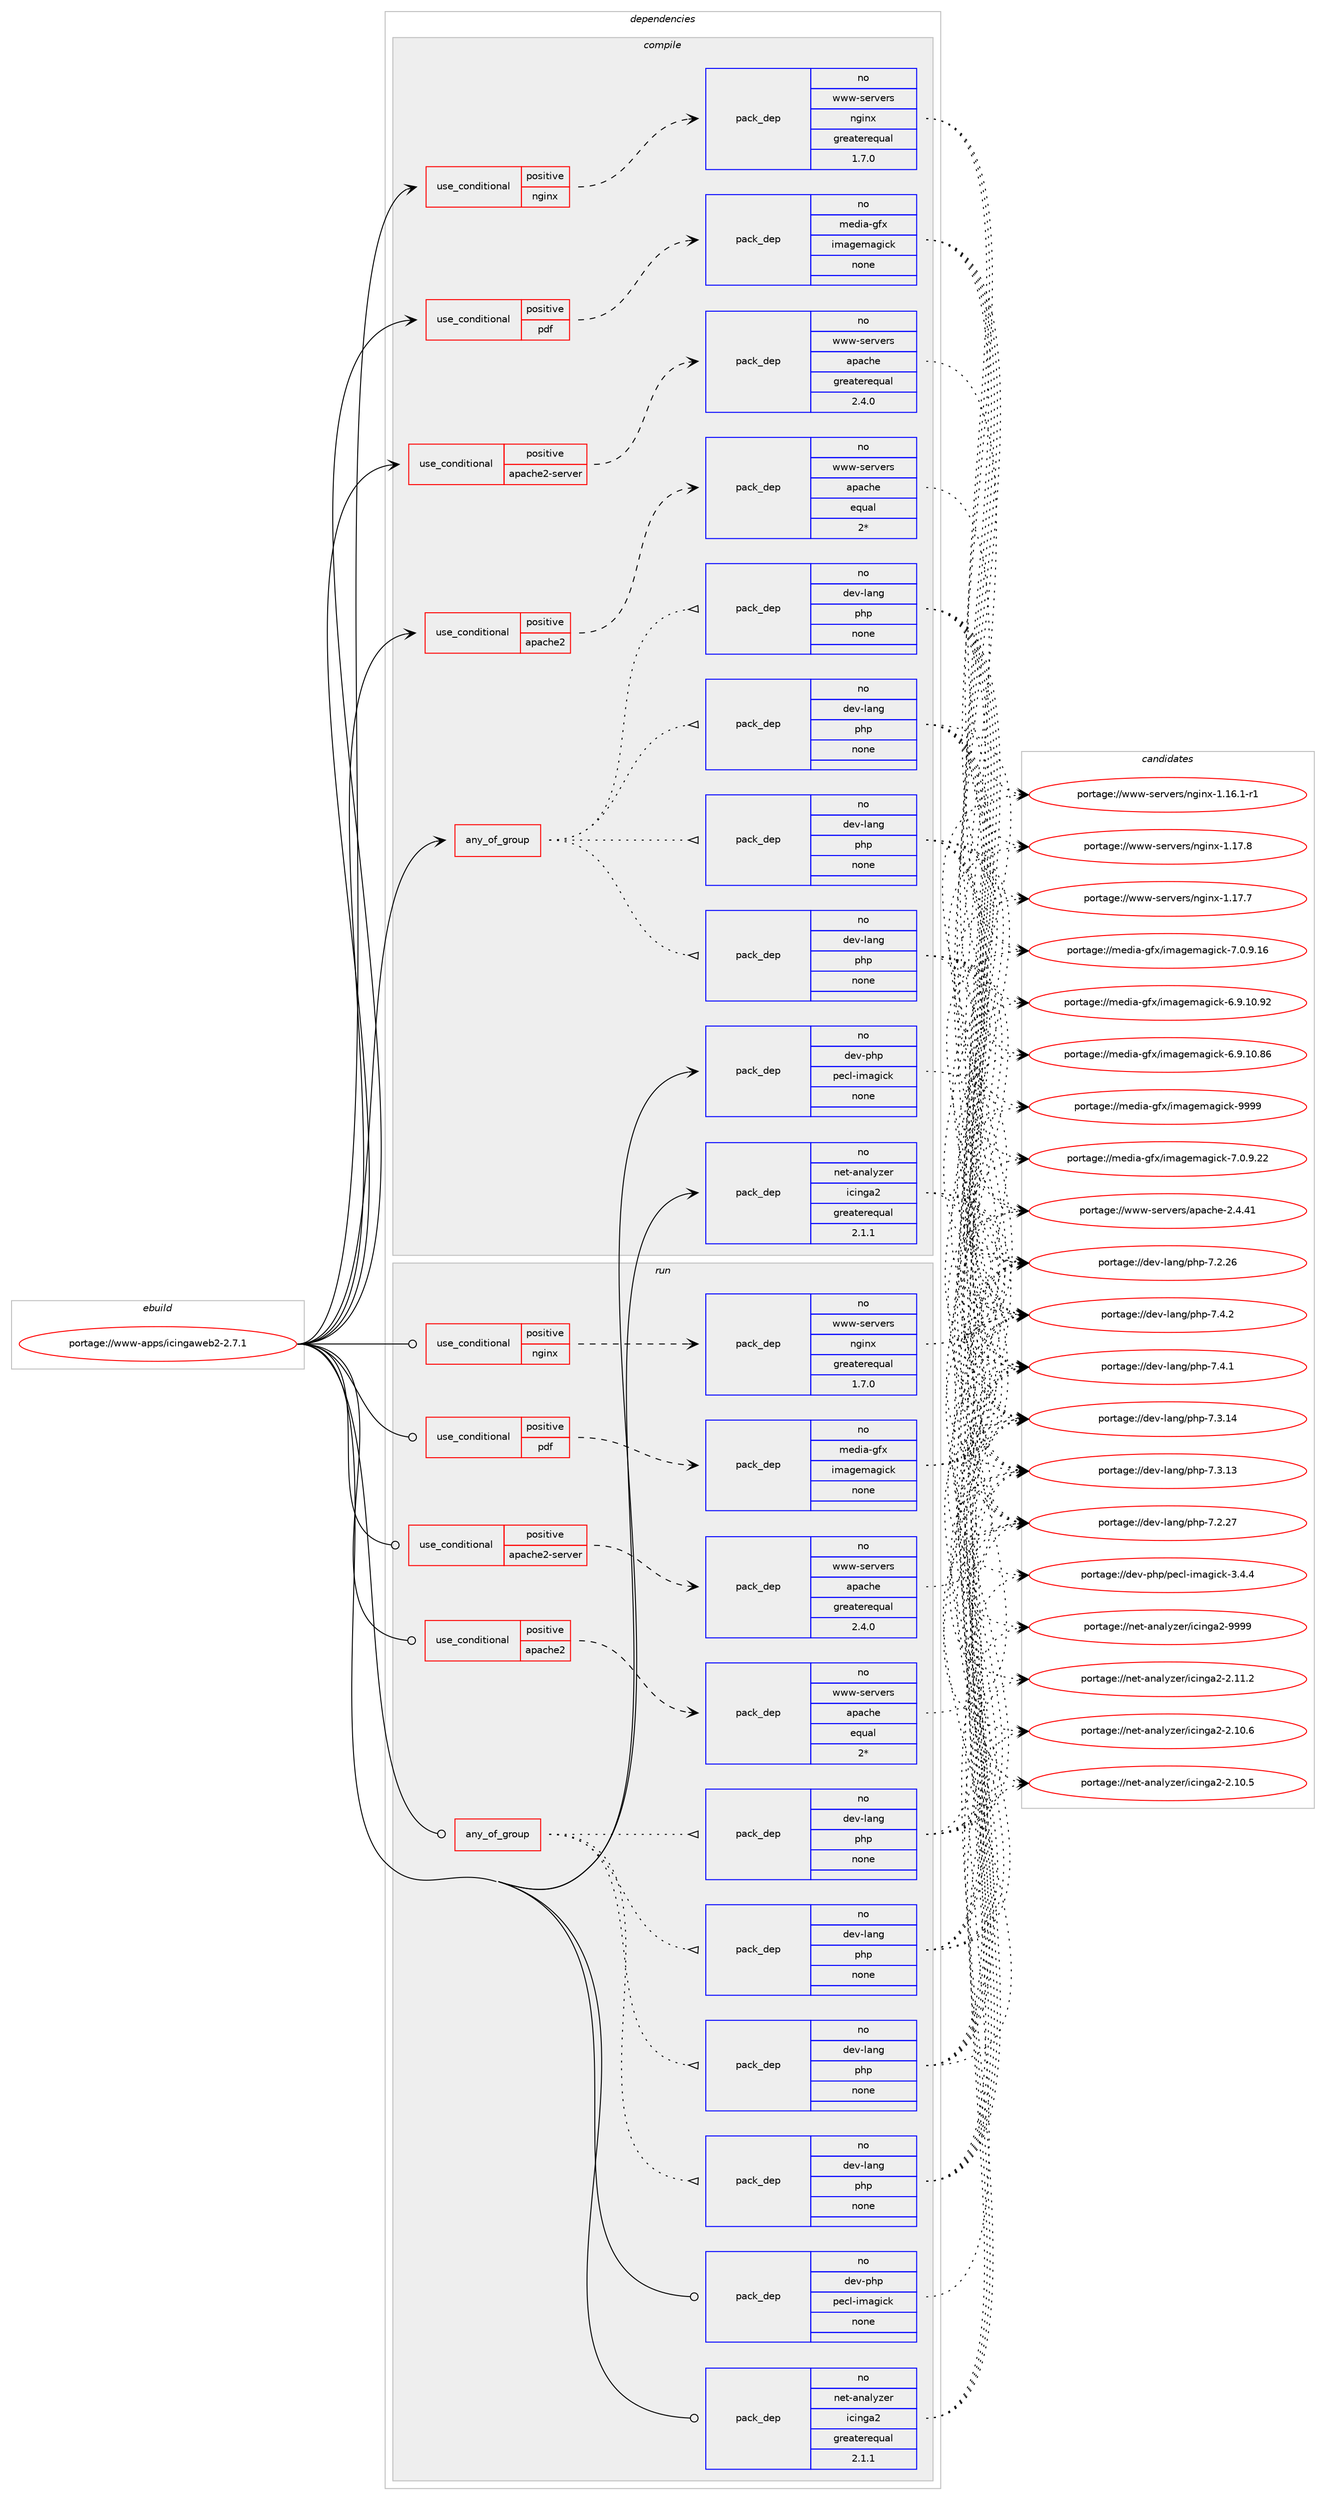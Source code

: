 digraph prolog {

# *************
# Graph options
# *************

newrank=true;
concentrate=true;
compound=true;
graph [rankdir=LR,fontname=Helvetica,fontsize=10,ranksep=1.5];#, ranksep=2.5, nodesep=0.2];
edge  [arrowhead=vee];
node  [fontname=Helvetica,fontsize=10];

# **********
# The ebuild
# **********

subgraph cluster_leftcol {
color=gray;
rank=same;
label=<<i>ebuild</i>>;
id [label="portage://www-apps/icingaweb2-2.7.1", color=red, width=4, href="../www-apps/icingaweb2-2.7.1.svg"];
}

# ****************
# The dependencies
# ****************

subgraph cluster_midcol {
color=gray;
label=<<i>dependencies</i>>;
subgraph cluster_compile {
fillcolor="#eeeeee";
style=filled;
label=<<i>compile</i>>;
subgraph any589 {
dependency35491 [label=<<TABLE BORDER="0" CELLBORDER="1" CELLSPACING="0" CELLPADDING="4"><TR><TD CELLPADDING="10">any_of_group</TD></TR></TABLE>>, shape=none, color=red];subgraph pack28433 {
dependency35492 [label=<<TABLE BORDER="0" CELLBORDER="1" CELLSPACING="0" CELLPADDING="4" WIDTH="220"><TR><TD ROWSPAN="6" CELLPADDING="30">pack_dep</TD></TR><TR><TD WIDTH="110">no</TD></TR><TR><TD>dev-lang</TD></TR><TR><TD>php</TD></TR><TR><TD>none</TD></TR><TR><TD></TD></TR></TABLE>>, shape=none, color=blue];
}
dependency35491:e -> dependency35492:w [weight=20,style="dotted",arrowhead="oinv"];
subgraph pack28434 {
dependency35493 [label=<<TABLE BORDER="0" CELLBORDER="1" CELLSPACING="0" CELLPADDING="4" WIDTH="220"><TR><TD ROWSPAN="6" CELLPADDING="30">pack_dep</TD></TR><TR><TD WIDTH="110">no</TD></TR><TR><TD>dev-lang</TD></TR><TR><TD>php</TD></TR><TR><TD>none</TD></TR><TR><TD></TD></TR></TABLE>>, shape=none, color=blue];
}
dependency35491:e -> dependency35493:w [weight=20,style="dotted",arrowhead="oinv"];
subgraph pack28435 {
dependency35494 [label=<<TABLE BORDER="0" CELLBORDER="1" CELLSPACING="0" CELLPADDING="4" WIDTH="220"><TR><TD ROWSPAN="6" CELLPADDING="30">pack_dep</TD></TR><TR><TD WIDTH="110">no</TD></TR><TR><TD>dev-lang</TD></TR><TR><TD>php</TD></TR><TR><TD>none</TD></TR><TR><TD></TD></TR></TABLE>>, shape=none, color=blue];
}
dependency35491:e -> dependency35494:w [weight=20,style="dotted",arrowhead="oinv"];
subgraph pack28436 {
dependency35495 [label=<<TABLE BORDER="0" CELLBORDER="1" CELLSPACING="0" CELLPADDING="4" WIDTH="220"><TR><TD ROWSPAN="6" CELLPADDING="30">pack_dep</TD></TR><TR><TD WIDTH="110">no</TD></TR><TR><TD>dev-lang</TD></TR><TR><TD>php</TD></TR><TR><TD>none</TD></TR><TR><TD></TD></TR></TABLE>>, shape=none, color=blue];
}
dependency35491:e -> dependency35495:w [weight=20,style="dotted",arrowhead="oinv"];
}
id:e -> dependency35491:w [weight=20,style="solid",arrowhead="vee"];
subgraph cond6421 {
dependency35496 [label=<<TABLE BORDER="0" CELLBORDER="1" CELLSPACING="0" CELLPADDING="4"><TR><TD ROWSPAN="3" CELLPADDING="10">use_conditional</TD></TR><TR><TD>positive</TD></TR><TR><TD>apache2</TD></TR></TABLE>>, shape=none, color=red];
subgraph pack28437 {
dependency35497 [label=<<TABLE BORDER="0" CELLBORDER="1" CELLSPACING="0" CELLPADDING="4" WIDTH="220"><TR><TD ROWSPAN="6" CELLPADDING="30">pack_dep</TD></TR><TR><TD WIDTH="110">no</TD></TR><TR><TD>www-servers</TD></TR><TR><TD>apache</TD></TR><TR><TD>equal</TD></TR><TR><TD>2*</TD></TR></TABLE>>, shape=none, color=blue];
}
dependency35496:e -> dependency35497:w [weight=20,style="dashed",arrowhead="vee"];
}
id:e -> dependency35496:w [weight=20,style="solid",arrowhead="vee"];
subgraph cond6422 {
dependency35498 [label=<<TABLE BORDER="0" CELLBORDER="1" CELLSPACING="0" CELLPADDING="4"><TR><TD ROWSPAN="3" CELLPADDING="10">use_conditional</TD></TR><TR><TD>positive</TD></TR><TR><TD>apache2-server</TD></TR></TABLE>>, shape=none, color=red];
subgraph pack28438 {
dependency35499 [label=<<TABLE BORDER="0" CELLBORDER="1" CELLSPACING="0" CELLPADDING="4" WIDTH="220"><TR><TD ROWSPAN="6" CELLPADDING="30">pack_dep</TD></TR><TR><TD WIDTH="110">no</TD></TR><TR><TD>www-servers</TD></TR><TR><TD>apache</TD></TR><TR><TD>greaterequal</TD></TR><TR><TD>2.4.0</TD></TR></TABLE>>, shape=none, color=blue];
}
dependency35498:e -> dependency35499:w [weight=20,style="dashed",arrowhead="vee"];
}
id:e -> dependency35498:w [weight=20,style="solid",arrowhead="vee"];
subgraph cond6423 {
dependency35500 [label=<<TABLE BORDER="0" CELLBORDER="1" CELLSPACING="0" CELLPADDING="4"><TR><TD ROWSPAN="3" CELLPADDING="10">use_conditional</TD></TR><TR><TD>positive</TD></TR><TR><TD>nginx</TD></TR></TABLE>>, shape=none, color=red];
subgraph pack28439 {
dependency35501 [label=<<TABLE BORDER="0" CELLBORDER="1" CELLSPACING="0" CELLPADDING="4" WIDTH="220"><TR><TD ROWSPAN="6" CELLPADDING="30">pack_dep</TD></TR><TR><TD WIDTH="110">no</TD></TR><TR><TD>www-servers</TD></TR><TR><TD>nginx</TD></TR><TR><TD>greaterequal</TD></TR><TR><TD>1.7.0</TD></TR></TABLE>>, shape=none, color=blue];
}
dependency35500:e -> dependency35501:w [weight=20,style="dashed",arrowhead="vee"];
}
id:e -> dependency35500:w [weight=20,style="solid",arrowhead="vee"];
subgraph cond6424 {
dependency35502 [label=<<TABLE BORDER="0" CELLBORDER="1" CELLSPACING="0" CELLPADDING="4"><TR><TD ROWSPAN="3" CELLPADDING="10">use_conditional</TD></TR><TR><TD>positive</TD></TR><TR><TD>pdf</TD></TR></TABLE>>, shape=none, color=red];
subgraph pack28440 {
dependency35503 [label=<<TABLE BORDER="0" CELLBORDER="1" CELLSPACING="0" CELLPADDING="4" WIDTH="220"><TR><TD ROWSPAN="6" CELLPADDING="30">pack_dep</TD></TR><TR><TD WIDTH="110">no</TD></TR><TR><TD>media-gfx</TD></TR><TR><TD>imagemagick</TD></TR><TR><TD>none</TD></TR><TR><TD></TD></TR></TABLE>>, shape=none, color=blue];
}
dependency35502:e -> dependency35503:w [weight=20,style="dashed",arrowhead="vee"];
}
id:e -> dependency35502:w [weight=20,style="solid",arrowhead="vee"];
subgraph pack28441 {
dependency35504 [label=<<TABLE BORDER="0" CELLBORDER="1" CELLSPACING="0" CELLPADDING="4" WIDTH="220"><TR><TD ROWSPAN="6" CELLPADDING="30">pack_dep</TD></TR><TR><TD WIDTH="110">no</TD></TR><TR><TD>dev-php</TD></TR><TR><TD>pecl-imagick</TD></TR><TR><TD>none</TD></TR><TR><TD></TD></TR></TABLE>>, shape=none, color=blue];
}
id:e -> dependency35504:w [weight=20,style="solid",arrowhead="vee"];
subgraph pack28442 {
dependency35505 [label=<<TABLE BORDER="0" CELLBORDER="1" CELLSPACING="0" CELLPADDING="4" WIDTH="220"><TR><TD ROWSPAN="6" CELLPADDING="30">pack_dep</TD></TR><TR><TD WIDTH="110">no</TD></TR><TR><TD>net-analyzer</TD></TR><TR><TD>icinga2</TD></TR><TR><TD>greaterequal</TD></TR><TR><TD>2.1.1</TD></TR></TABLE>>, shape=none, color=blue];
}
id:e -> dependency35505:w [weight=20,style="solid",arrowhead="vee"];
}
subgraph cluster_compileandrun {
fillcolor="#eeeeee";
style=filled;
label=<<i>compile and run</i>>;
}
subgraph cluster_run {
fillcolor="#eeeeee";
style=filled;
label=<<i>run</i>>;
subgraph any590 {
dependency35506 [label=<<TABLE BORDER="0" CELLBORDER="1" CELLSPACING="0" CELLPADDING="4"><TR><TD CELLPADDING="10">any_of_group</TD></TR></TABLE>>, shape=none, color=red];subgraph pack28443 {
dependency35507 [label=<<TABLE BORDER="0" CELLBORDER="1" CELLSPACING="0" CELLPADDING="4" WIDTH="220"><TR><TD ROWSPAN="6" CELLPADDING="30">pack_dep</TD></TR><TR><TD WIDTH="110">no</TD></TR><TR><TD>dev-lang</TD></TR><TR><TD>php</TD></TR><TR><TD>none</TD></TR><TR><TD></TD></TR></TABLE>>, shape=none, color=blue];
}
dependency35506:e -> dependency35507:w [weight=20,style="dotted",arrowhead="oinv"];
subgraph pack28444 {
dependency35508 [label=<<TABLE BORDER="0" CELLBORDER="1" CELLSPACING="0" CELLPADDING="4" WIDTH="220"><TR><TD ROWSPAN="6" CELLPADDING="30">pack_dep</TD></TR><TR><TD WIDTH="110">no</TD></TR><TR><TD>dev-lang</TD></TR><TR><TD>php</TD></TR><TR><TD>none</TD></TR><TR><TD></TD></TR></TABLE>>, shape=none, color=blue];
}
dependency35506:e -> dependency35508:w [weight=20,style="dotted",arrowhead="oinv"];
subgraph pack28445 {
dependency35509 [label=<<TABLE BORDER="0" CELLBORDER="1" CELLSPACING="0" CELLPADDING="4" WIDTH="220"><TR><TD ROWSPAN="6" CELLPADDING="30">pack_dep</TD></TR><TR><TD WIDTH="110">no</TD></TR><TR><TD>dev-lang</TD></TR><TR><TD>php</TD></TR><TR><TD>none</TD></TR><TR><TD></TD></TR></TABLE>>, shape=none, color=blue];
}
dependency35506:e -> dependency35509:w [weight=20,style="dotted",arrowhead="oinv"];
subgraph pack28446 {
dependency35510 [label=<<TABLE BORDER="0" CELLBORDER="1" CELLSPACING="0" CELLPADDING="4" WIDTH="220"><TR><TD ROWSPAN="6" CELLPADDING="30">pack_dep</TD></TR><TR><TD WIDTH="110">no</TD></TR><TR><TD>dev-lang</TD></TR><TR><TD>php</TD></TR><TR><TD>none</TD></TR><TR><TD></TD></TR></TABLE>>, shape=none, color=blue];
}
dependency35506:e -> dependency35510:w [weight=20,style="dotted",arrowhead="oinv"];
}
id:e -> dependency35506:w [weight=20,style="solid",arrowhead="odot"];
subgraph cond6425 {
dependency35511 [label=<<TABLE BORDER="0" CELLBORDER="1" CELLSPACING="0" CELLPADDING="4"><TR><TD ROWSPAN="3" CELLPADDING="10">use_conditional</TD></TR><TR><TD>positive</TD></TR><TR><TD>apache2</TD></TR></TABLE>>, shape=none, color=red];
subgraph pack28447 {
dependency35512 [label=<<TABLE BORDER="0" CELLBORDER="1" CELLSPACING="0" CELLPADDING="4" WIDTH="220"><TR><TD ROWSPAN="6" CELLPADDING="30">pack_dep</TD></TR><TR><TD WIDTH="110">no</TD></TR><TR><TD>www-servers</TD></TR><TR><TD>apache</TD></TR><TR><TD>equal</TD></TR><TR><TD>2*</TD></TR></TABLE>>, shape=none, color=blue];
}
dependency35511:e -> dependency35512:w [weight=20,style="dashed",arrowhead="vee"];
}
id:e -> dependency35511:w [weight=20,style="solid",arrowhead="odot"];
subgraph cond6426 {
dependency35513 [label=<<TABLE BORDER="0" CELLBORDER="1" CELLSPACING="0" CELLPADDING="4"><TR><TD ROWSPAN="3" CELLPADDING="10">use_conditional</TD></TR><TR><TD>positive</TD></TR><TR><TD>apache2-server</TD></TR></TABLE>>, shape=none, color=red];
subgraph pack28448 {
dependency35514 [label=<<TABLE BORDER="0" CELLBORDER="1" CELLSPACING="0" CELLPADDING="4" WIDTH="220"><TR><TD ROWSPAN="6" CELLPADDING="30">pack_dep</TD></TR><TR><TD WIDTH="110">no</TD></TR><TR><TD>www-servers</TD></TR><TR><TD>apache</TD></TR><TR><TD>greaterequal</TD></TR><TR><TD>2.4.0</TD></TR></TABLE>>, shape=none, color=blue];
}
dependency35513:e -> dependency35514:w [weight=20,style="dashed",arrowhead="vee"];
}
id:e -> dependency35513:w [weight=20,style="solid",arrowhead="odot"];
subgraph cond6427 {
dependency35515 [label=<<TABLE BORDER="0" CELLBORDER="1" CELLSPACING="0" CELLPADDING="4"><TR><TD ROWSPAN="3" CELLPADDING="10">use_conditional</TD></TR><TR><TD>positive</TD></TR><TR><TD>nginx</TD></TR></TABLE>>, shape=none, color=red];
subgraph pack28449 {
dependency35516 [label=<<TABLE BORDER="0" CELLBORDER="1" CELLSPACING="0" CELLPADDING="4" WIDTH="220"><TR><TD ROWSPAN="6" CELLPADDING="30">pack_dep</TD></TR><TR><TD WIDTH="110">no</TD></TR><TR><TD>www-servers</TD></TR><TR><TD>nginx</TD></TR><TR><TD>greaterequal</TD></TR><TR><TD>1.7.0</TD></TR></TABLE>>, shape=none, color=blue];
}
dependency35515:e -> dependency35516:w [weight=20,style="dashed",arrowhead="vee"];
}
id:e -> dependency35515:w [weight=20,style="solid",arrowhead="odot"];
subgraph cond6428 {
dependency35517 [label=<<TABLE BORDER="0" CELLBORDER="1" CELLSPACING="0" CELLPADDING="4"><TR><TD ROWSPAN="3" CELLPADDING="10">use_conditional</TD></TR><TR><TD>positive</TD></TR><TR><TD>pdf</TD></TR></TABLE>>, shape=none, color=red];
subgraph pack28450 {
dependency35518 [label=<<TABLE BORDER="0" CELLBORDER="1" CELLSPACING="0" CELLPADDING="4" WIDTH="220"><TR><TD ROWSPAN="6" CELLPADDING="30">pack_dep</TD></TR><TR><TD WIDTH="110">no</TD></TR><TR><TD>media-gfx</TD></TR><TR><TD>imagemagick</TD></TR><TR><TD>none</TD></TR><TR><TD></TD></TR></TABLE>>, shape=none, color=blue];
}
dependency35517:e -> dependency35518:w [weight=20,style="dashed",arrowhead="vee"];
}
id:e -> dependency35517:w [weight=20,style="solid",arrowhead="odot"];
subgraph pack28451 {
dependency35519 [label=<<TABLE BORDER="0" CELLBORDER="1" CELLSPACING="0" CELLPADDING="4" WIDTH="220"><TR><TD ROWSPAN="6" CELLPADDING="30">pack_dep</TD></TR><TR><TD WIDTH="110">no</TD></TR><TR><TD>dev-php</TD></TR><TR><TD>pecl-imagick</TD></TR><TR><TD>none</TD></TR><TR><TD></TD></TR></TABLE>>, shape=none, color=blue];
}
id:e -> dependency35519:w [weight=20,style="solid",arrowhead="odot"];
subgraph pack28452 {
dependency35520 [label=<<TABLE BORDER="0" CELLBORDER="1" CELLSPACING="0" CELLPADDING="4" WIDTH="220"><TR><TD ROWSPAN="6" CELLPADDING="30">pack_dep</TD></TR><TR><TD WIDTH="110">no</TD></TR><TR><TD>net-analyzer</TD></TR><TR><TD>icinga2</TD></TR><TR><TD>greaterequal</TD></TR><TR><TD>2.1.1</TD></TR></TABLE>>, shape=none, color=blue];
}
id:e -> dependency35520:w [weight=20,style="solid",arrowhead="odot"];
}
}

# **************
# The candidates
# **************

subgraph cluster_choices {
rank=same;
color=gray;
label=<<i>candidates</i>>;

subgraph choice28433 {
color=black;
nodesep=1;
choice100101118451089711010347112104112455546524650 [label="portage://dev-lang/php-7.4.2", color=red, width=4,href="../dev-lang/php-7.4.2.svg"];
choice100101118451089711010347112104112455546524649 [label="portage://dev-lang/php-7.4.1", color=red, width=4,href="../dev-lang/php-7.4.1.svg"];
choice10010111845108971101034711210411245554651464952 [label="portage://dev-lang/php-7.3.14", color=red, width=4,href="../dev-lang/php-7.3.14.svg"];
choice10010111845108971101034711210411245554651464951 [label="portage://dev-lang/php-7.3.13", color=red, width=4,href="../dev-lang/php-7.3.13.svg"];
choice10010111845108971101034711210411245554650465055 [label="portage://dev-lang/php-7.2.27", color=red, width=4,href="../dev-lang/php-7.2.27.svg"];
choice10010111845108971101034711210411245554650465054 [label="portage://dev-lang/php-7.2.26", color=red, width=4,href="../dev-lang/php-7.2.26.svg"];
dependency35492:e -> choice100101118451089711010347112104112455546524650:w [style=dotted,weight="100"];
dependency35492:e -> choice100101118451089711010347112104112455546524649:w [style=dotted,weight="100"];
dependency35492:e -> choice10010111845108971101034711210411245554651464952:w [style=dotted,weight="100"];
dependency35492:e -> choice10010111845108971101034711210411245554651464951:w [style=dotted,weight="100"];
dependency35492:e -> choice10010111845108971101034711210411245554650465055:w [style=dotted,weight="100"];
dependency35492:e -> choice10010111845108971101034711210411245554650465054:w [style=dotted,weight="100"];
}
subgraph choice28434 {
color=black;
nodesep=1;
choice100101118451089711010347112104112455546524650 [label="portage://dev-lang/php-7.4.2", color=red, width=4,href="../dev-lang/php-7.4.2.svg"];
choice100101118451089711010347112104112455546524649 [label="portage://dev-lang/php-7.4.1", color=red, width=4,href="../dev-lang/php-7.4.1.svg"];
choice10010111845108971101034711210411245554651464952 [label="portage://dev-lang/php-7.3.14", color=red, width=4,href="../dev-lang/php-7.3.14.svg"];
choice10010111845108971101034711210411245554651464951 [label="portage://dev-lang/php-7.3.13", color=red, width=4,href="../dev-lang/php-7.3.13.svg"];
choice10010111845108971101034711210411245554650465055 [label="portage://dev-lang/php-7.2.27", color=red, width=4,href="../dev-lang/php-7.2.27.svg"];
choice10010111845108971101034711210411245554650465054 [label="portage://dev-lang/php-7.2.26", color=red, width=4,href="../dev-lang/php-7.2.26.svg"];
dependency35493:e -> choice100101118451089711010347112104112455546524650:w [style=dotted,weight="100"];
dependency35493:e -> choice100101118451089711010347112104112455546524649:w [style=dotted,weight="100"];
dependency35493:e -> choice10010111845108971101034711210411245554651464952:w [style=dotted,weight="100"];
dependency35493:e -> choice10010111845108971101034711210411245554651464951:w [style=dotted,weight="100"];
dependency35493:e -> choice10010111845108971101034711210411245554650465055:w [style=dotted,weight="100"];
dependency35493:e -> choice10010111845108971101034711210411245554650465054:w [style=dotted,weight="100"];
}
subgraph choice28435 {
color=black;
nodesep=1;
choice100101118451089711010347112104112455546524650 [label="portage://dev-lang/php-7.4.2", color=red, width=4,href="../dev-lang/php-7.4.2.svg"];
choice100101118451089711010347112104112455546524649 [label="portage://dev-lang/php-7.4.1", color=red, width=4,href="../dev-lang/php-7.4.1.svg"];
choice10010111845108971101034711210411245554651464952 [label="portage://dev-lang/php-7.3.14", color=red, width=4,href="../dev-lang/php-7.3.14.svg"];
choice10010111845108971101034711210411245554651464951 [label="portage://dev-lang/php-7.3.13", color=red, width=4,href="../dev-lang/php-7.3.13.svg"];
choice10010111845108971101034711210411245554650465055 [label="portage://dev-lang/php-7.2.27", color=red, width=4,href="../dev-lang/php-7.2.27.svg"];
choice10010111845108971101034711210411245554650465054 [label="portage://dev-lang/php-7.2.26", color=red, width=4,href="../dev-lang/php-7.2.26.svg"];
dependency35494:e -> choice100101118451089711010347112104112455546524650:w [style=dotted,weight="100"];
dependency35494:e -> choice100101118451089711010347112104112455546524649:w [style=dotted,weight="100"];
dependency35494:e -> choice10010111845108971101034711210411245554651464952:w [style=dotted,weight="100"];
dependency35494:e -> choice10010111845108971101034711210411245554651464951:w [style=dotted,weight="100"];
dependency35494:e -> choice10010111845108971101034711210411245554650465055:w [style=dotted,weight="100"];
dependency35494:e -> choice10010111845108971101034711210411245554650465054:w [style=dotted,weight="100"];
}
subgraph choice28436 {
color=black;
nodesep=1;
choice100101118451089711010347112104112455546524650 [label="portage://dev-lang/php-7.4.2", color=red, width=4,href="../dev-lang/php-7.4.2.svg"];
choice100101118451089711010347112104112455546524649 [label="portage://dev-lang/php-7.4.1", color=red, width=4,href="../dev-lang/php-7.4.1.svg"];
choice10010111845108971101034711210411245554651464952 [label="portage://dev-lang/php-7.3.14", color=red, width=4,href="../dev-lang/php-7.3.14.svg"];
choice10010111845108971101034711210411245554651464951 [label="portage://dev-lang/php-7.3.13", color=red, width=4,href="../dev-lang/php-7.3.13.svg"];
choice10010111845108971101034711210411245554650465055 [label="portage://dev-lang/php-7.2.27", color=red, width=4,href="../dev-lang/php-7.2.27.svg"];
choice10010111845108971101034711210411245554650465054 [label="portage://dev-lang/php-7.2.26", color=red, width=4,href="../dev-lang/php-7.2.26.svg"];
dependency35495:e -> choice100101118451089711010347112104112455546524650:w [style=dotted,weight="100"];
dependency35495:e -> choice100101118451089711010347112104112455546524649:w [style=dotted,weight="100"];
dependency35495:e -> choice10010111845108971101034711210411245554651464952:w [style=dotted,weight="100"];
dependency35495:e -> choice10010111845108971101034711210411245554651464951:w [style=dotted,weight="100"];
dependency35495:e -> choice10010111845108971101034711210411245554650465055:w [style=dotted,weight="100"];
dependency35495:e -> choice10010111845108971101034711210411245554650465054:w [style=dotted,weight="100"];
}
subgraph choice28437 {
color=black;
nodesep=1;
choice119119119451151011141181011141154797112979910410145504652465249 [label="portage://www-servers/apache-2.4.41", color=red, width=4,href="../www-servers/apache-2.4.41.svg"];
dependency35497:e -> choice119119119451151011141181011141154797112979910410145504652465249:w [style=dotted,weight="100"];
}
subgraph choice28438 {
color=black;
nodesep=1;
choice119119119451151011141181011141154797112979910410145504652465249 [label="portage://www-servers/apache-2.4.41", color=red, width=4,href="../www-servers/apache-2.4.41.svg"];
dependency35499:e -> choice119119119451151011141181011141154797112979910410145504652465249:w [style=dotted,weight="100"];
}
subgraph choice28439 {
color=black;
nodesep=1;
choice119119119451151011141181011141154711010310511012045494649554656 [label="portage://www-servers/nginx-1.17.8", color=red, width=4,href="../www-servers/nginx-1.17.8.svg"];
choice119119119451151011141181011141154711010310511012045494649554655 [label="portage://www-servers/nginx-1.17.7", color=red, width=4,href="../www-servers/nginx-1.17.7.svg"];
choice1191191194511510111411810111411547110103105110120454946495446494511449 [label="portage://www-servers/nginx-1.16.1-r1", color=red, width=4,href="../www-servers/nginx-1.16.1-r1.svg"];
dependency35501:e -> choice119119119451151011141181011141154711010310511012045494649554656:w [style=dotted,weight="100"];
dependency35501:e -> choice119119119451151011141181011141154711010310511012045494649554655:w [style=dotted,weight="100"];
dependency35501:e -> choice1191191194511510111411810111411547110103105110120454946495446494511449:w [style=dotted,weight="100"];
}
subgraph choice28440 {
color=black;
nodesep=1;
choice1091011001059745103102120471051099710310110997103105991074557575757 [label="portage://media-gfx/imagemagick-9999", color=red, width=4,href="../media-gfx/imagemagick-9999.svg"];
choice109101100105974510310212047105109971031011099710310599107455546484657465050 [label="portage://media-gfx/imagemagick-7.0.9.22", color=red, width=4,href="../media-gfx/imagemagick-7.0.9.22.svg"];
choice109101100105974510310212047105109971031011099710310599107455546484657464954 [label="portage://media-gfx/imagemagick-7.0.9.16", color=red, width=4,href="../media-gfx/imagemagick-7.0.9.16.svg"];
choice10910110010597451031021204710510997103101109971031059910745544657464948465750 [label="portage://media-gfx/imagemagick-6.9.10.92", color=red, width=4,href="../media-gfx/imagemagick-6.9.10.92.svg"];
choice10910110010597451031021204710510997103101109971031059910745544657464948465654 [label="portage://media-gfx/imagemagick-6.9.10.86", color=red, width=4,href="../media-gfx/imagemagick-6.9.10.86.svg"];
dependency35503:e -> choice1091011001059745103102120471051099710310110997103105991074557575757:w [style=dotted,weight="100"];
dependency35503:e -> choice109101100105974510310212047105109971031011099710310599107455546484657465050:w [style=dotted,weight="100"];
dependency35503:e -> choice109101100105974510310212047105109971031011099710310599107455546484657464954:w [style=dotted,weight="100"];
dependency35503:e -> choice10910110010597451031021204710510997103101109971031059910745544657464948465750:w [style=dotted,weight="100"];
dependency35503:e -> choice10910110010597451031021204710510997103101109971031059910745544657464948465654:w [style=dotted,weight="100"];
}
subgraph choice28441 {
color=black;
nodesep=1;
choice100101118451121041124711210199108451051099710310599107455146524652 [label="portage://dev-php/pecl-imagick-3.4.4", color=red, width=4,href="../dev-php/pecl-imagick-3.4.4.svg"];
dependency35504:e -> choice100101118451121041124711210199108451051099710310599107455146524652:w [style=dotted,weight="100"];
}
subgraph choice28442 {
color=black;
nodesep=1;
choice110101116459711097108121122101114471059910511010397504557575757 [label="portage://net-analyzer/icinga2-9999", color=red, width=4,href="../net-analyzer/icinga2-9999.svg"];
choice1101011164597110971081211221011144710599105110103975045504649494650 [label="portage://net-analyzer/icinga2-2.11.2", color=red, width=4,href="../net-analyzer/icinga2-2.11.2.svg"];
choice1101011164597110971081211221011144710599105110103975045504649484654 [label="portage://net-analyzer/icinga2-2.10.6", color=red, width=4,href="../net-analyzer/icinga2-2.10.6.svg"];
choice1101011164597110971081211221011144710599105110103975045504649484653 [label="portage://net-analyzer/icinga2-2.10.5", color=red, width=4,href="../net-analyzer/icinga2-2.10.5.svg"];
dependency35505:e -> choice110101116459711097108121122101114471059910511010397504557575757:w [style=dotted,weight="100"];
dependency35505:e -> choice1101011164597110971081211221011144710599105110103975045504649494650:w [style=dotted,weight="100"];
dependency35505:e -> choice1101011164597110971081211221011144710599105110103975045504649484654:w [style=dotted,weight="100"];
dependency35505:e -> choice1101011164597110971081211221011144710599105110103975045504649484653:w [style=dotted,weight="100"];
}
subgraph choice28443 {
color=black;
nodesep=1;
choice100101118451089711010347112104112455546524650 [label="portage://dev-lang/php-7.4.2", color=red, width=4,href="../dev-lang/php-7.4.2.svg"];
choice100101118451089711010347112104112455546524649 [label="portage://dev-lang/php-7.4.1", color=red, width=4,href="../dev-lang/php-7.4.1.svg"];
choice10010111845108971101034711210411245554651464952 [label="portage://dev-lang/php-7.3.14", color=red, width=4,href="../dev-lang/php-7.3.14.svg"];
choice10010111845108971101034711210411245554651464951 [label="portage://dev-lang/php-7.3.13", color=red, width=4,href="../dev-lang/php-7.3.13.svg"];
choice10010111845108971101034711210411245554650465055 [label="portage://dev-lang/php-7.2.27", color=red, width=4,href="../dev-lang/php-7.2.27.svg"];
choice10010111845108971101034711210411245554650465054 [label="portage://dev-lang/php-7.2.26", color=red, width=4,href="../dev-lang/php-7.2.26.svg"];
dependency35507:e -> choice100101118451089711010347112104112455546524650:w [style=dotted,weight="100"];
dependency35507:e -> choice100101118451089711010347112104112455546524649:w [style=dotted,weight="100"];
dependency35507:e -> choice10010111845108971101034711210411245554651464952:w [style=dotted,weight="100"];
dependency35507:e -> choice10010111845108971101034711210411245554651464951:w [style=dotted,weight="100"];
dependency35507:e -> choice10010111845108971101034711210411245554650465055:w [style=dotted,weight="100"];
dependency35507:e -> choice10010111845108971101034711210411245554650465054:w [style=dotted,weight="100"];
}
subgraph choice28444 {
color=black;
nodesep=1;
choice100101118451089711010347112104112455546524650 [label="portage://dev-lang/php-7.4.2", color=red, width=4,href="../dev-lang/php-7.4.2.svg"];
choice100101118451089711010347112104112455546524649 [label="portage://dev-lang/php-7.4.1", color=red, width=4,href="../dev-lang/php-7.4.1.svg"];
choice10010111845108971101034711210411245554651464952 [label="portage://dev-lang/php-7.3.14", color=red, width=4,href="../dev-lang/php-7.3.14.svg"];
choice10010111845108971101034711210411245554651464951 [label="portage://dev-lang/php-7.3.13", color=red, width=4,href="../dev-lang/php-7.3.13.svg"];
choice10010111845108971101034711210411245554650465055 [label="portage://dev-lang/php-7.2.27", color=red, width=4,href="../dev-lang/php-7.2.27.svg"];
choice10010111845108971101034711210411245554650465054 [label="portage://dev-lang/php-7.2.26", color=red, width=4,href="../dev-lang/php-7.2.26.svg"];
dependency35508:e -> choice100101118451089711010347112104112455546524650:w [style=dotted,weight="100"];
dependency35508:e -> choice100101118451089711010347112104112455546524649:w [style=dotted,weight="100"];
dependency35508:e -> choice10010111845108971101034711210411245554651464952:w [style=dotted,weight="100"];
dependency35508:e -> choice10010111845108971101034711210411245554651464951:w [style=dotted,weight="100"];
dependency35508:e -> choice10010111845108971101034711210411245554650465055:w [style=dotted,weight="100"];
dependency35508:e -> choice10010111845108971101034711210411245554650465054:w [style=dotted,weight="100"];
}
subgraph choice28445 {
color=black;
nodesep=1;
choice100101118451089711010347112104112455546524650 [label="portage://dev-lang/php-7.4.2", color=red, width=4,href="../dev-lang/php-7.4.2.svg"];
choice100101118451089711010347112104112455546524649 [label="portage://dev-lang/php-7.4.1", color=red, width=4,href="../dev-lang/php-7.4.1.svg"];
choice10010111845108971101034711210411245554651464952 [label="portage://dev-lang/php-7.3.14", color=red, width=4,href="../dev-lang/php-7.3.14.svg"];
choice10010111845108971101034711210411245554651464951 [label="portage://dev-lang/php-7.3.13", color=red, width=4,href="../dev-lang/php-7.3.13.svg"];
choice10010111845108971101034711210411245554650465055 [label="portage://dev-lang/php-7.2.27", color=red, width=4,href="../dev-lang/php-7.2.27.svg"];
choice10010111845108971101034711210411245554650465054 [label="portage://dev-lang/php-7.2.26", color=red, width=4,href="../dev-lang/php-7.2.26.svg"];
dependency35509:e -> choice100101118451089711010347112104112455546524650:w [style=dotted,weight="100"];
dependency35509:e -> choice100101118451089711010347112104112455546524649:w [style=dotted,weight="100"];
dependency35509:e -> choice10010111845108971101034711210411245554651464952:w [style=dotted,weight="100"];
dependency35509:e -> choice10010111845108971101034711210411245554651464951:w [style=dotted,weight="100"];
dependency35509:e -> choice10010111845108971101034711210411245554650465055:w [style=dotted,weight="100"];
dependency35509:e -> choice10010111845108971101034711210411245554650465054:w [style=dotted,weight="100"];
}
subgraph choice28446 {
color=black;
nodesep=1;
choice100101118451089711010347112104112455546524650 [label="portage://dev-lang/php-7.4.2", color=red, width=4,href="../dev-lang/php-7.4.2.svg"];
choice100101118451089711010347112104112455546524649 [label="portage://dev-lang/php-7.4.1", color=red, width=4,href="../dev-lang/php-7.4.1.svg"];
choice10010111845108971101034711210411245554651464952 [label="portage://dev-lang/php-7.3.14", color=red, width=4,href="../dev-lang/php-7.3.14.svg"];
choice10010111845108971101034711210411245554651464951 [label="portage://dev-lang/php-7.3.13", color=red, width=4,href="../dev-lang/php-7.3.13.svg"];
choice10010111845108971101034711210411245554650465055 [label="portage://dev-lang/php-7.2.27", color=red, width=4,href="../dev-lang/php-7.2.27.svg"];
choice10010111845108971101034711210411245554650465054 [label="portage://dev-lang/php-7.2.26", color=red, width=4,href="../dev-lang/php-7.2.26.svg"];
dependency35510:e -> choice100101118451089711010347112104112455546524650:w [style=dotted,weight="100"];
dependency35510:e -> choice100101118451089711010347112104112455546524649:w [style=dotted,weight="100"];
dependency35510:e -> choice10010111845108971101034711210411245554651464952:w [style=dotted,weight="100"];
dependency35510:e -> choice10010111845108971101034711210411245554651464951:w [style=dotted,weight="100"];
dependency35510:e -> choice10010111845108971101034711210411245554650465055:w [style=dotted,weight="100"];
dependency35510:e -> choice10010111845108971101034711210411245554650465054:w [style=dotted,weight="100"];
}
subgraph choice28447 {
color=black;
nodesep=1;
choice119119119451151011141181011141154797112979910410145504652465249 [label="portage://www-servers/apache-2.4.41", color=red, width=4,href="../www-servers/apache-2.4.41.svg"];
dependency35512:e -> choice119119119451151011141181011141154797112979910410145504652465249:w [style=dotted,weight="100"];
}
subgraph choice28448 {
color=black;
nodesep=1;
choice119119119451151011141181011141154797112979910410145504652465249 [label="portage://www-servers/apache-2.4.41", color=red, width=4,href="../www-servers/apache-2.4.41.svg"];
dependency35514:e -> choice119119119451151011141181011141154797112979910410145504652465249:w [style=dotted,weight="100"];
}
subgraph choice28449 {
color=black;
nodesep=1;
choice119119119451151011141181011141154711010310511012045494649554656 [label="portage://www-servers/nginx-1.17.8", color=red, width=4,href="../www-servers/nginx-1.17.8.svg"];
choice119119119451151011141181011141154711010310511012045494649554655 [label="portage://www-servers/nginx-1.17.7", color=red, width=4,href="../www-servers/nginx-1.17.7.svg"];
choice1191191194511510111411810111411547110103105110120454946495446494511449 [label="portage://www-servers/nginx-1.16.1-r1", color=red, width=4,href="../www-servers/nginx-1.16.1-r1.svg"];
dependency35516:e -> choice119119119451151011141181011141154711010310511012045494649554656:w [style=dotted,weight="100"];
dependency35516:e -> choice119119119451151011141181011141154711010310511012045494649554655:w [style=dotted,weight="100"];
dependency35516:e -> choice1191191194511510111411810111411547110103105110120454946495446494511449:w [style=dotted,weight="100"];
}
subgraph choice28450 {
color=black;
nodesep=1;
choice1091011001059745103102120471051099710310110997103105991074557575757 [label="portage://media-gfx/imagemagick-9999", color=red, width=4,href="../media-gfx/imagemagick-9999.svg"];
choice109101100105974510310212047105109971031011099710310599107455546484657465050 [label="portage://media-gfx/imagemagick-7.0.9.22", color=red, width=4,href="../media-gfx/imagemagick-7.0.9.22.svg"];
choice109101100105974510310212047105109971031011099710310599107455546484657464954 [label="portage://media-gfx/imagemagick-7.0.9.16", color=red, width=4,href="../media-gfx/imagemagick-7.0.9.16.svg"];
choice10910110010597451031021204710510997103101109971031059910745544657464948465750 [label="portage://media-gfx/imagemagick-6.9.10.92", color=red, width=4,href="../media-gfx/imagemagick-6.9.10.92.svg"];
choice10910110010597451031021204710510997103101109971031059910745544657464948465654 [label="portage://media-gfx/imagemagick-6.9.10.86", color=red, width=4,href="../media-gfx/imagemagick-6.9.10.86.svg"];
dependency35518:e -> choice1091011001059745103102120471051099710310110997103105991074557575757:w [style=dotted,weight="100"];
dependency35518:e -> choice109101100105974510310212047105109971031011099710310599107455546484657465050:w [style=dotted,weight="100"];
dependency35518:e -> choice109101100105974510310212047105109971031011099710310599107455546484657464954:w [style=dotted,weight="100"];
dependency35518:e -> choice10910110010597451031021204710510997103101109971031059910745544657464948465750:w [style=dotted,weight="100"];
dependency35518:e -> choice10910110010597451031021204710510997103101109971031059910745544657464948465654:w [style=dotted,weight="100"];
}
subgraph choice28451 {
color=black;
nodesep=1;
choice100101118451121041124711210199108451051099710310599107455146524652 [label="portage://dev-php/pecl-imagick-3.4.4", color=red, width=4,href="../dev-php/pecl-imagick-3.4.4.svg"];
dependency35519:e -> choice100101118451121041124711210199108451051099710310599107455146524652:w [style=dotted,weight="100"];
}
subgraph choice28452 {
color=black;
nodesep=1;
choice110101116459711097108121122101114471059910511010397504557575757 [label="portage://net-analyzer/icinga2-9999", color=red, width=4,href="../net-analyzer/icinga2-9999.svg"];
choice1101011164597110971081211221011144710599105110103975045504649494650 [label="portage://net-analyzer/icinga2-2.11.2", color=red, width=4,href="../net-analyzer/icinga2-2.11.2.svg"];
choice1101011164597110971081211221011144710599105110103975045504649484654 [label="portage://net-analyzer/icinga2-2.10.6", color=red, width=4,href="../net-analyzer/icinga2-2.10.6.svg"];
choice1101011164597110971081211221011144710599105110103975045504649484653 [label="portage://net-analyzer/icinga2-2.10.5", color=red, width=4,href="../net-analyzer/icinga2-2.10.5.svg"];
dependency35520:e -> choice110101116459711097108121122101114471059910511010397504557575757:w [style=dotted,weight="100"];
dependency35520:e -> choice1101011164597110971081211221011144710599105110103975045504649494650:w [style=dotted,weight="100"];
dependency35520:e -> choice1101011164597110971081211221011144710599105110103975045504649484654:w [style=dotted,weight="100"];
dependency35520:e -> choice1101011164597110971081211221011144710599105110103975045504649484653:w [style=dotted,weight="100"];
}
}

}
